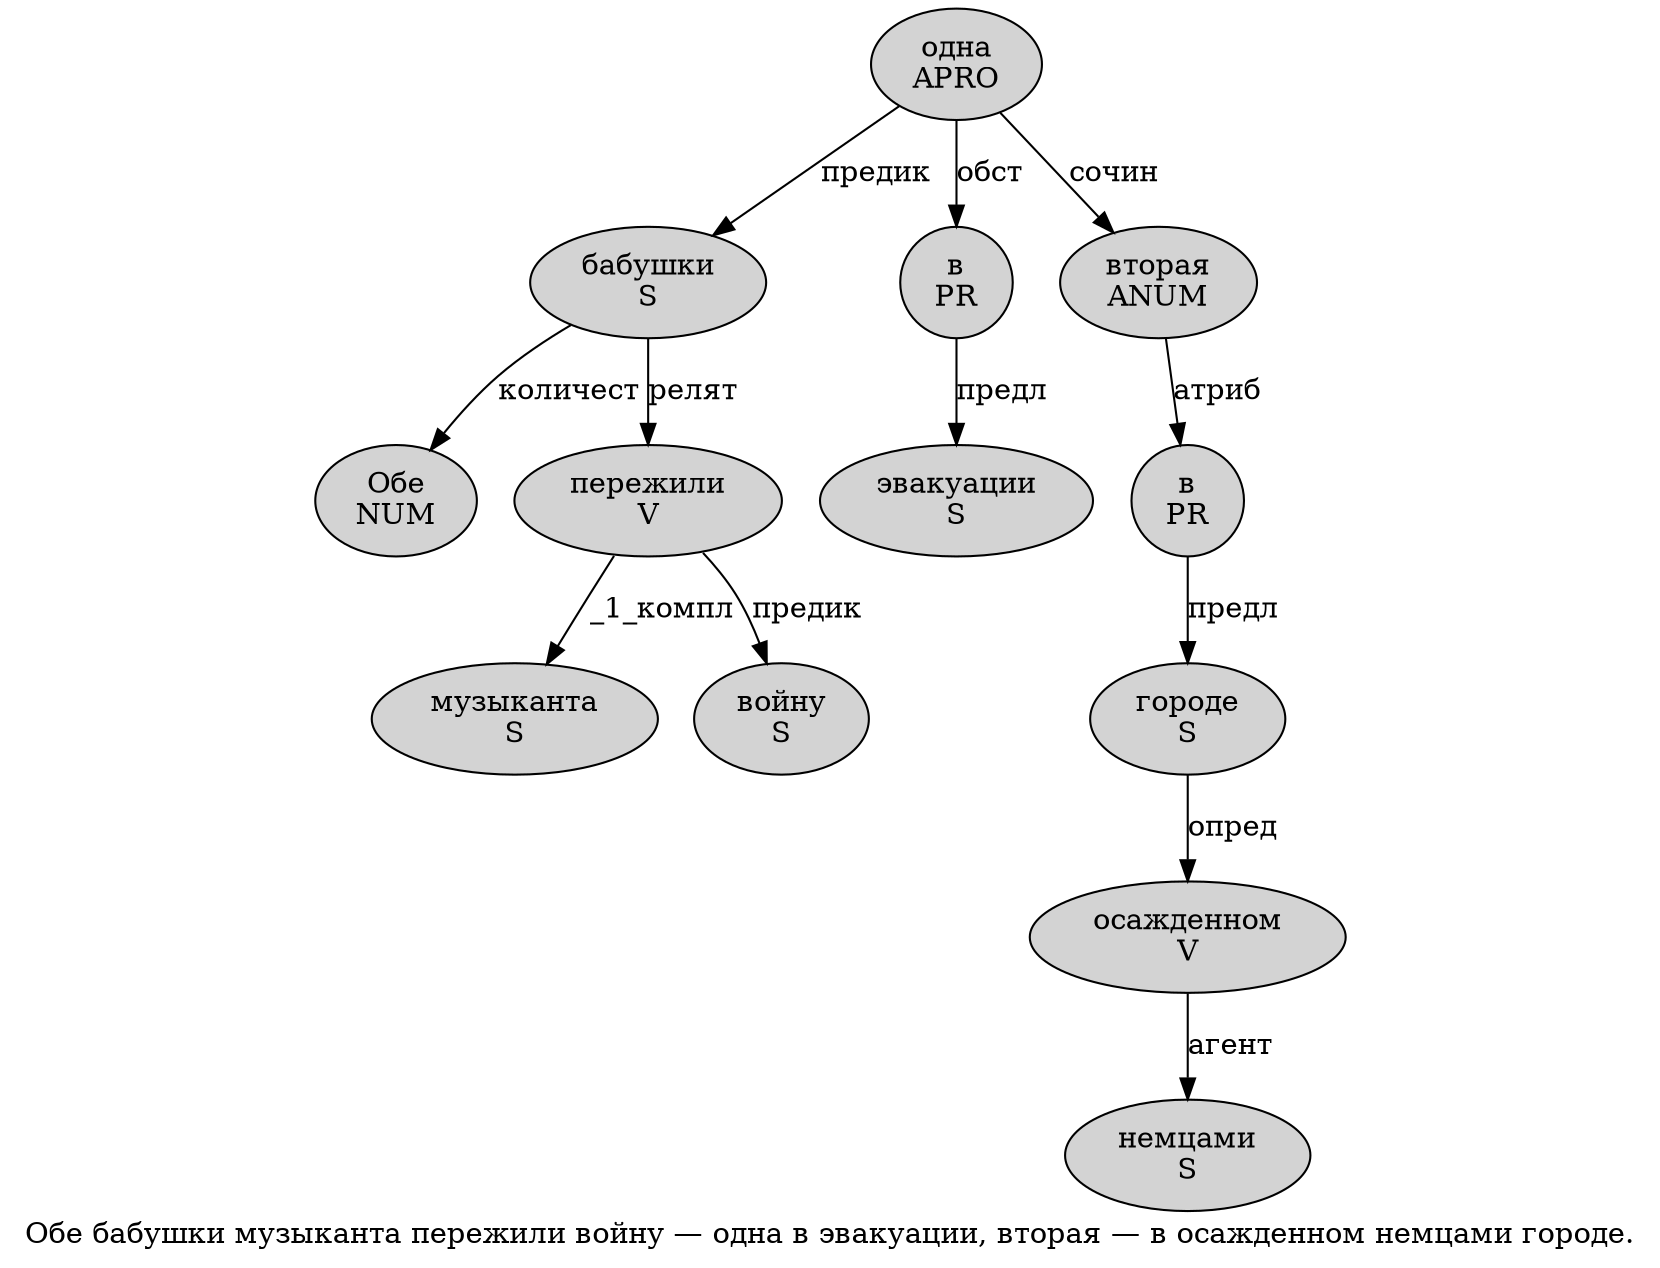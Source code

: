digraph SENTENCE_1343 {
	graph [label="Обе бабушки музыканта пережили войну — одна в эвакуации, вторая — в осажденном немцами городе."]
	node [style=filled]
		0 [label="Обе
NUM" color="" fillcolor=lightgray penwidth=1 shape=ellipse]
		1 [label="бабушки
S" color="" fillcolor=lightgray penwidth=1 shape=ellipse]
		2 [label="музыканта
S" color="" fillcolor=lightgray penwidth=1 shape=ellipse]
		3 [label="пережили
V" color="" fillcolor=lightgray penwidth=1 shape=ellipse]
		4 [label="войну
S" color="" fillcolor=lightgray penwidth=1 shape=ellipse]
		6 [label="одна
APRO" color="" fillcolor=lightgray penwidth=1 shape=ellipse]
		7 [label="в
PR" color="" fillcolor=lightgray penwidth=1 shape=ellipse]
		8 [label="эвакуации
S" color="" fillcolor=lightgray penwidth=1 shape=ellipse]
		10 [label="вторая
ANUM" color="" fillcolor=lightgray penwidth=1 shape=ellipse]
		12 [label="в
PR" color="" fillcolor=lightgray penwidth=1 shape=ellipse]
		13 [label="осажденном
V" color="" fillcolor=lightgray penwidth=1 shape=ellipse]
		14 [label="немцами
S" color="" fillcolor=lightgray penwidth=1 shape=ellipse]
		15 [label="городе
S" color="" fillcolor=lightgray penwidth=1 shape=ellipse]
			3 -> 2 [label="_1_компл"]
			3 -> 4 [label="предик"]
			10 -> 12 [label="атриб"]
			12 -> 15 [label="предл"]
			7 -> 8 [label="предл"]
			1 -> 0 [label="количест"]
			1 -> 3 [label="релят"]
			15 -> 13 [label="опред"]
			13 -> 14 [label="агент"]
			6 -> 1 [label="предик"]
			6 -> 7 [label="обст"]
			6 -> 10 [label="сочин"]
}